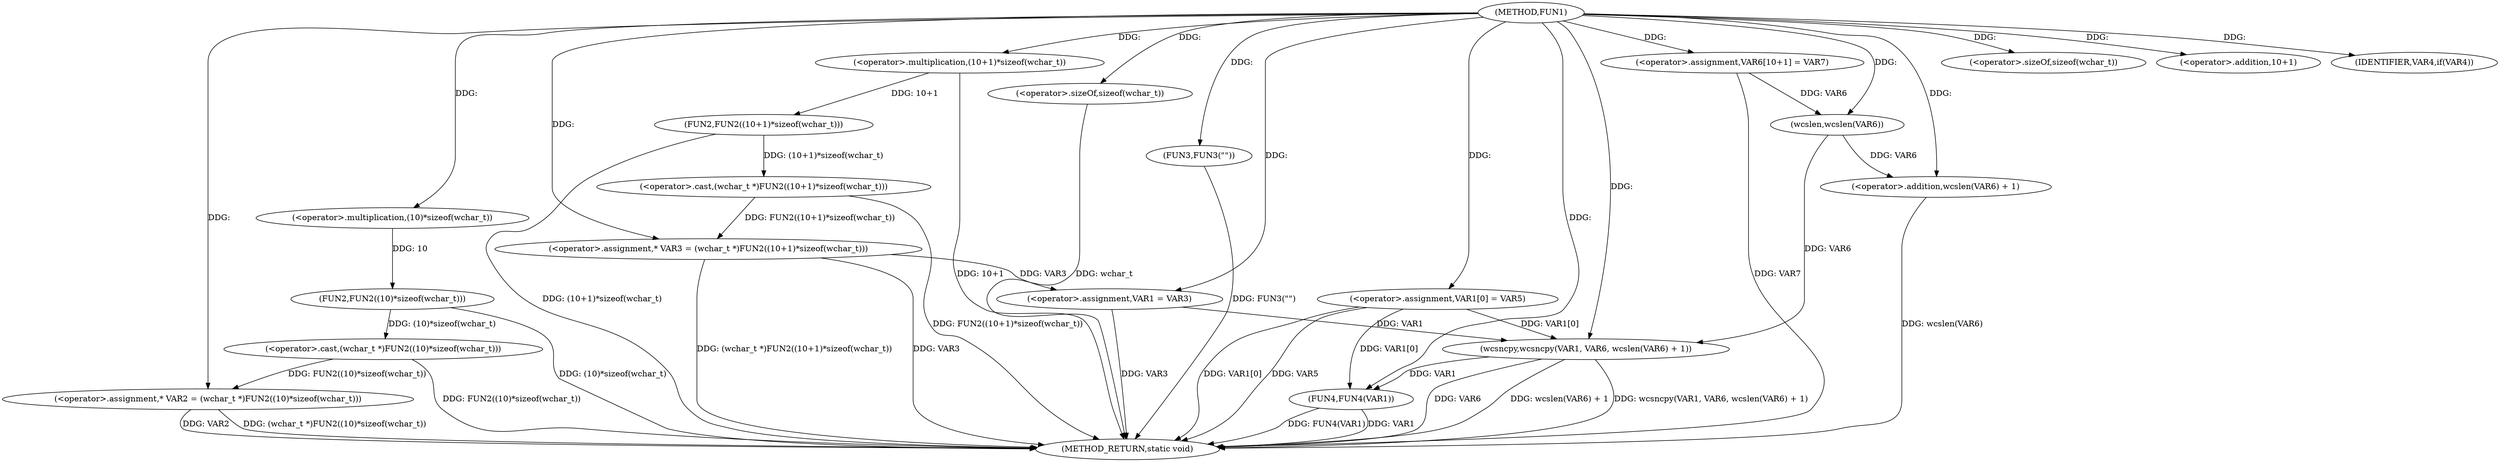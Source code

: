 digraph FUN1 {  
"1000100" [label = "(METHOD,FUN1)" ]
"1000154" [label = "(METHOD_RETURN,static void)" ]
"1000104" [label = "(<operator>.assignment,* VAR2 = (wchar_t *)FUN2((10)*sizeof(wchar_t)))" ]
"1000106" [label = "(<operator>.cast,(wchar_t *)FUN2((10)*sizeof(wchar_t)))" ]
"1000108" [label = "(FUN2,FUN2((10)*sizeof(wchar_t)))" ]
"1000109" [label = "(<operator>.multiplication,(10)*sizeof(wchar_t))" ]
"1000111" [label = "(<operator>.sizeOf,sizeof(wchar_t))" ]
"1000114" [label = "(<operator>.assignment,* VAR3 = (wchar_t *)FUN2((10+1)*sizeof(wchar_t)))" ]
"1000116" [label = "(<operator>.cast,(wchar_t *)FUN2((10+1)*sizeof(wchar_t)))" ]
"1000118" [label = "(FUN2,FUN2((10+1)*sizeof(wchar_t)))" ]
"1000119" [label = "(<operator>.multiplication,(10+1)*sizeof(wchar_t))" ]
"1000120" [label = "(<operator>.addition,10+1)" ]
"1000123" [label = "(<operator>.sizeOf,sizeof(wchar_t))" ]
"1000126" [label = "(IDENTIFIER,VAR4,if(VAR4))" ]
"1000128" [label = "(FUN3,FUN3(\"\"))" ]
"1000132" [label = "(<operator>.assignment,VAR1 = VAR3)" ]
"1000135" [label = "(<operator>.assignment,VAR1[0] = VAR5)" ]
"1000142" [label = "(<operator>.assignment,VAR6[10+1] = VAR7)" ]
"1000145" [label = "(wcsncpy,wcsncpy(VAR1, VAR6, wcslen(VAR6) + 1))" ]
"1000148" [label = "(<operator>.addition,wcslen(VAR6) + 1)" ]
"1000149" [label = "(wcslen,wcslen(VAR6))" ]
"1000152" [label = "(FUN4,FUN4(VAR1))" ]
  "1000106" -> "1000154"  [ label = "DDG: FUN2((10)*sizeof(wchar_t))"] 
  "1000104" -> "1000154"  [ label = "DDG: VAR2"] 
  "1000152" -> "1000154"  [ label = "DDG: FUN4(VAR1)"] 
  "1000114" -> "1000154"  [ label = "DDG: VAR3"] 
  "1000152" -> "1000154"  [ label = "DDG: VAR1"] 
  "1000116" -> "1000154"  [ label = "DDG: FUN2((10+1)*sizeof(wchar_t))"] 
  "1000128" -> "1000154"  [ label = "DDG: FUN3(\"\")"] 
  "1000118" -> "1000154"  [ label = "DDG: (10+1)*sizeof(wchar_t)"] 
  "1000123" -> "1000154"  [ label = "DDG: wchar_t"] 
  "1000135" -> "1000154"  [ label = "DDG: VAR5"] 
  "1000142" -> "1000154"  [ label = "DDG: VAR7"] 
  "1000132" -> "1000154"  [ label = "DDG: VAR3"] 
  "1000148" -> "1000154"  [ label = "DDG: wcslen(VAR6)"] 
  "1000145" -> "1000154"  [ label = "DDG: wcslen(VAR6) + 1"] 
  "1000119" -> "1000154"  [ label = "DDG: 10+1"] 
  "1000135" -> "1000154"  [ label = "DDG: VAR1[0]"] 
  "1000145" -> "1000154"  [ label = "DDG: wcsncpy(VAR1, VAR6, wcslen(VAR6) + 1)"] 
  "1000145" -> "1000154"  [ label = "DDG: VAR6"] 
  "1000114" -> "1000154"  [ label = "DDG: (wchar_t *)FUN2((10+1)*sizeof(wchar_t))"] 
  "1000104" -> "1000154"  [ label = "DDG: (wchar_t *)FUN2((10)*sizeof(wchar_t))"] 
  "1000108" -> "1000154"  [ label = "DDG: (10)*sizeof(wchar_t)"] 
  "1000106" -> "1000104"  [ label = "DDG: FUN2((10)*sizeof(wchar_t))"] 
  "1000100" -> "1000104"  [ label = "DDG: "] 
  "1000108" -> "1000106"  [ label = "DDG: (10)*sizeof(wchar_t)"] 
  "1000109" -> "1000108"  [ label = "DDG: 10"] 
  "1000100" -> "1000109"  [ label = "DDG: "] 
  "1000100" -> "1000111"  [ label = "DDG: "] 
  "1000116" -> "1000114"  [ label = "DDG: FUN2((10+1)*sizeof(wchar_t))"] 
  "1000100" -> "1000114"  [ label = "DDG: "] 
  "1000118" -> "1000116"  [ label = "DDG: (10+1)*sizeof(wchar_t)"] 
  "1000119" -> "1000118"  [ label = "DDG: 10+1"] 
  "1000100" -> "1000119"  [ label = "DDG: "] 
  "1000100" -> "1000120"  [ label = "DDG: "] 
  "1000100" -> "1000123"  [ label = "DDG: "] 
  "1000100" -> "1000126"  [ label = "DDG: "] 
  "1000100" -> "1000128"  [ label = "DDG: "] 
  "1000114" -> "1000132"  [ label = "DDG: VAR3"] 
  "1000100" -> "1000132"  [ label = "DDG: "] 
  "1000100" -> "1000135"  [ label = "DDG: "] 
  "1000100" -> "1000142"  [ label = "DDG: "] 
  "1000132" -> "1000145"  [ label = "DDG: VAR1"] 
  "1000135" -> "1000145"  [ label = "DDG: VAR1[0]"] 
  "1000100" -> "1000145"  [ label = "DDG: "] 
  "1000149" -> "1000145"  [ label = "DDG: VAR6"] 
  "1000149" -> "1000148"  [ label = "DDG: VAR6"] 
  "1000142" -> "1000149"  [ label = "DDG: VAR6"] 
  "1000100" -> "1000149"  [ label = "DDG: "] 
  "1000100" -> "1000148"  [ label = "DDG: "] 
  "1000135" -> "1000152"  [ label = "DDG: VAR1[0]"] 
  "1000145" -> "1000152"  [ label = "DDG: VAR1"] 
  "1000100" -> "1000152"  [ label = "DDG: "] 
}
